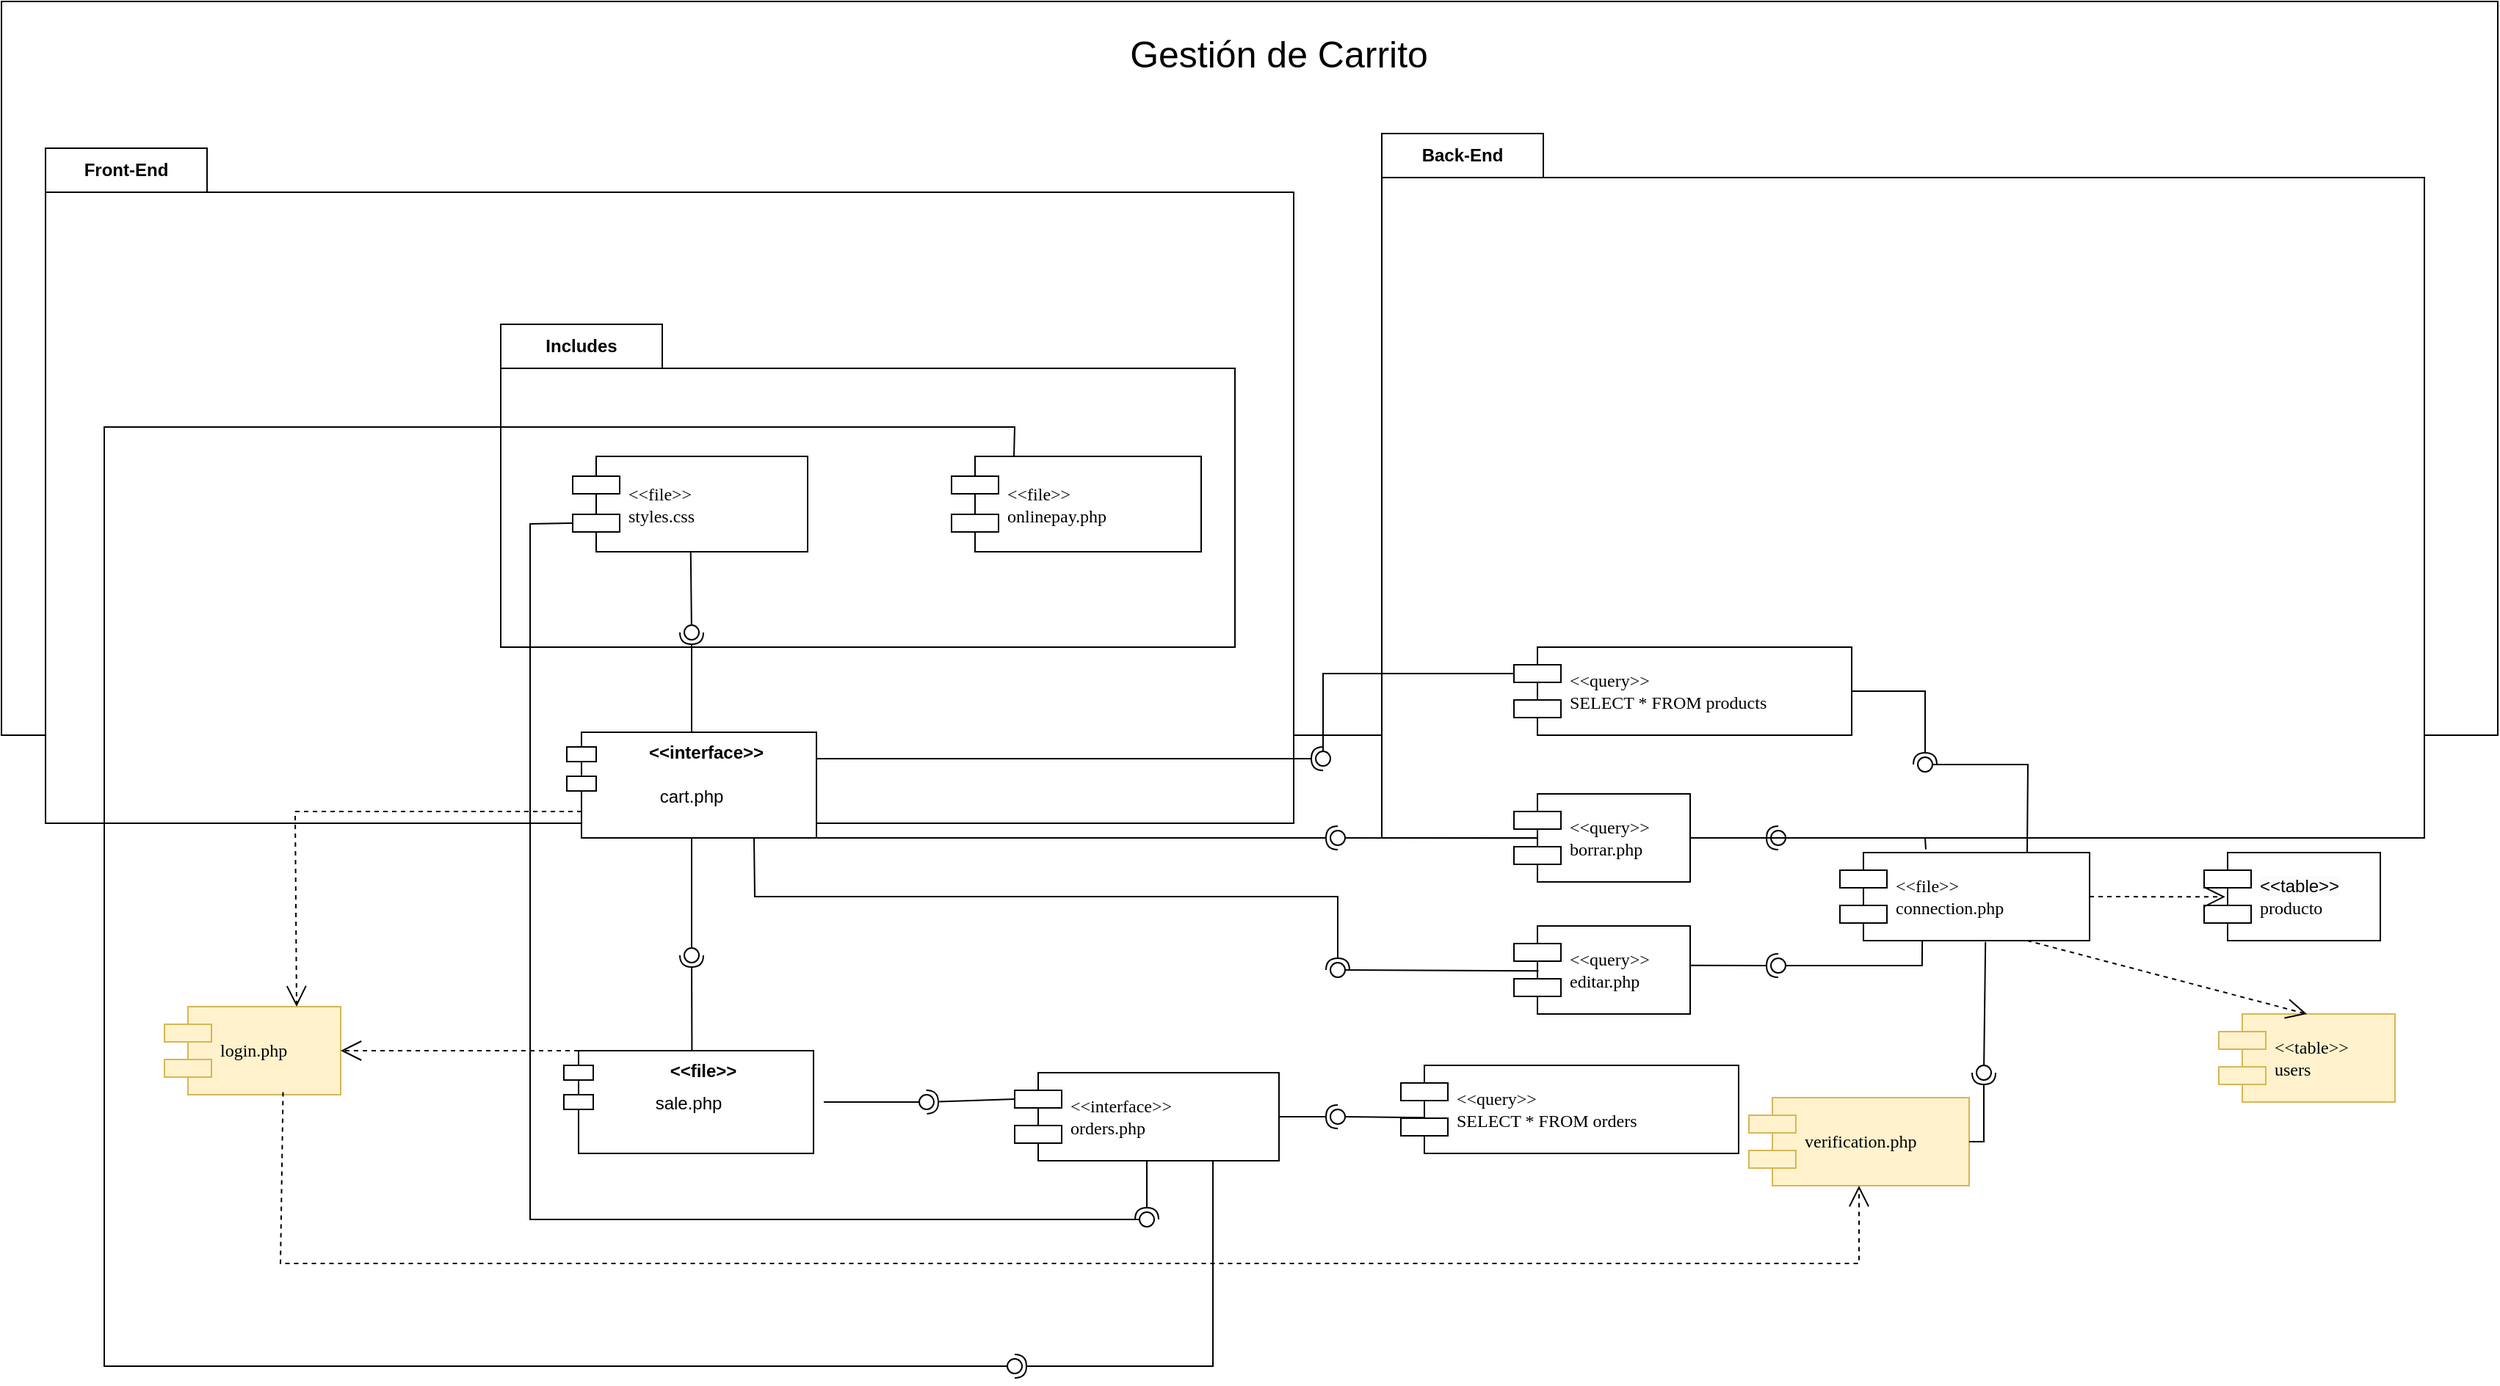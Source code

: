<mxfile version="22.0.5" type="github">
  <diagram name="Página-1" id="RVKXWNZxPpr6Yc6Sv1PD">
    <mxGraphModel dx="2512" dy="1462" grid="1" gridSize="10" guides="1" tooltips="1" connect="1" arrows="1" fold="1" page="1" pageScale="1" pageWidth="1100" pageHeight="850" math="0" shadow="0">
      <root>
        <mxCell id="0" />
        <mxCell id="1" parent="0" />
        <mxCell id="IPV2-cLLf_qmS4peG7To-83" value="" style="rounded=0;whiteSpace=wrap;html=1;movable=1;resizable=1;rotatable=1;deletable=1;editable=1;locked=0;connectable=1;" parent="1" vertex="1">
          <mxGeometry x="-350" y="-10" width="1700" height="500" as="geometry" />
        </mxCell>
        <mxCell id="IPV2-cLLf_qmS4peG7To-82" value="Front-End" style="shape=folder;fontStyle=1;tabWidth=110;tabHeight=30;tabPosition=left;html=1;boundedLbl=1;labelInHeader=1;container=0;collapsible=0;whiteSpace=wrap;movable=1;resizable=1;rotatable=1;deletable=1;editable=1;locked=0;connectable=1;" parent="1" vertex="1">
          <mxGeometry x="-320" y="90" width="850" height="460" as="geometry" />
        </mxCell>
        <mxCell id="IPV2-cLLf_qmS4peG7To-81" value="Back-End" style="shape=folder;fontStyle=1;tabWidth=110;tabHeight=30;tabPosition=left;html=1;boundedLbl=1;labelInHeader=1;container=0;collapsible=0;whiteSpace=wrap;movable=1;resizable=1;rotatable=1;deletable=1;editable=1;locked=0;connectable=1;" parent="1" vertex="1">
          <mxGeometry x="590" y="80" width="710" height="480" as="geometry" />
        </mxCell>
        <mxCell id="IPV2-cLLf_qmS4peG7To-23" value="Includes" style="shape=folder;fontStyle=1;tabWidth=110;tabHeight=30;tabPosition=left;html=1;boundedLbl=1;labelInHeader=1;container=0;collapsible=0;whiteSpace=wrap;movable=1;resizable=1;rotatable=1;deletable=1;editable=1;locked=0;connectable=1;" parent="1" vertex="1">
          <mxGeometry x="-10" y="210" width="500" height="220" as="geometry" />
        </mxCell>
        <mxCell id="MkPk-bmzPGhCvci8b6rm-13" value="&amp;lt;&amp;lt;interface&amp;gt;&amp;gt;" style="shape=module;align=left;spacingLeft=20;align=center;verticalAlign=top;whiteSpace=wrap;html=1;fontStyle=1" parent="1" vertex="1">
          <mxGeometry x="35" y="488" width="170" height="72" as="geometry" />
        </mxCell>
        <mxCell id="MkPk-bmzPGhCvci8b6rm-10" value="" style="ellipse;whiteSpace=wrap;html=1;align=center;aspect=fixed;fillColor=none;strokeColor=none;resizable=0;perimeter=centerPerimeter;rotatable=0;allowArrows=0;points=[];outlineConnect=1;" parent="1" vertex="1">
          <mxGeometry x="545" y="300" width="10" height="10" as="geometry" />
        </mxCell>
        <mxCell id="MkPk-bmzPGhCvci8b6rm-12" value="cart.php" style="text;strokeColor=none;fillColor=none;align=center;verticalAlign=top;spacingLeft=4;spacingRight=4;overflow=hidden;rotatable=0;points=[[0,0.5],[1,0.5]];portConstraint=eastwest;whiteSpace=wrap;html=1;" parent="1" vertex="1">
          <mxGeometry x="70" y="518" width="100" height="26" as="geometry" />
        </mxCell>
        <mxCell id="MkPk-bmzPGhCvci8b6rm-33" value="" style="ellipse;whiteSpace=wrap;html=1;align=center;aspect=fixed;fillColor=none;strokeColor=none;resizable=0;perimeter=centerPerimeter;rotatable=0;allowArrows=0;points=[];outlineConnect=1;" parent="1" vertex="1">
          <mxGeometry x="605" y="630" width="10" height="10" as="geometry" />
        </mxCell>
        <mxCell id="IPV2-cLLf_qmS4peG7To-8" value="&amp;lt;&amp;lt;file&amp;gt;&amp;gt;&lt;br&gt;styles.css" style="shape=component;align=left;spacingLeft=36;rounded=0;shadow=0;comic=0;labelBackgroundColor=none;strokeWidth=1;fontFamily=Verdana;fontSize=12;html=1;movable=1;resizable=1;rotatable=1;deletable=1;editable=1;locked=0;connectable=1;" parent="1" vertex="1">
          <mxGeometry x="39.0" y="300.0" width="160" height="65.018" as="geometry" />
        </mxCell>
        <mxCell id="IPV2-cLLf_qmS4peG7To-9" value="" style="rounded=0;orthogonalLoop=1;jettySize=auto;html=1;endArrow=oval;endFill=0;sketch=0;sourcePerimeterSpacing=0;targetPerimeterSpacing=0;endSize=10;" parent="1" source="IPV2-cLLf_qmS4peG7To-8" edge="1">
          <mxGeometry relative="1" as="geometry">
            <mxPoint x="130" y="690" as="sourcePoint" />
            <mxPoint x="120" y="420" as="targetPoint" />
          </mxGeometry>
        </mxCell>
        <mxCell id="IPV2-cLLf_qmS4peG7To-10" value="" style="rounded=0;orthogonalLoop=1;jettySize=auto;html=1;endArrow=halfCircle;endFill=0;endSize=6;strokeWidth=1;sketch=0;exitX=0.5;exitY=0;exitDx=0;exitDy=0;" parent="1" source="MkPk-bmzPGhCvci8b6rm-13" edge="1">
          <mxGeometry relative="1" as="geometry">
            <mxPoint x="130" y="588" as="sourcePoint" />
            <mxPoint x="120" y="420" as="targetPoint" />
          </mxGeometry>
        </mxCell>
        <mxCell id="IPV2-cLLf_qmS4peG7To-11" value="&amp;lt;&amp;lt;interface&amp;gt;&amp;gt;&lt;br&gt;orders.php" style="shape=component;align=left;spacingLeft=36;rounded=0;shadow=0;comic=0;labelBackgroundColor=none;strokeWidth=1;fontFamily=Verdana;fontSize=12;html=1;movable=1;resizable=1;rotatable=1;deletable=1;editable=1;locked=0;connectable=1;" parent="1" vertex="1">
          <mxGeometry x="340" y="720" width="180" height="60" as="geometry" />
        </mxCell>
        <mxCell id="IPV2-cLLf_qmS4peG7To-12" value="" style="group" parent="1" vertex="1" connectable="0">
          <mxGeometry x="33" y="705" width="170" height="70" as="geometry" />
        </mxCell>
        <mxCell id="MkPk-bmzPGhCvci8b6rm-29" value="&amp;lt;&amp;lt;file&amp;gt;&amp;gt;" style="shape=module;align=center;spacingLeft=20;align=center;verticalAlign=top;whiteSpace=wrap;html=1;fontStyle=1" parent="IPV2-cLLf_qmS4peG7To-12" vertex="1">
          <mxGeometry width="170" height="70" as="geometry" />
        </mxCell>
        <mxCell id="MkPk-bmzPGhCvci8b6rm-30" value="sale.php" style="text;strokeColor=none;fillColor=none;align=center;verticalAlign=top;spacingLeft=4;spacingRight=4;overflow=hidden;rotatable=0;points=[[0,0.5],[1,0.5]];portConstraint=eastwest;whiteSpace=wrap;html=1;" parent="IPV2-cLLf_qmS4peG7To-12" vertex="1">
          <mxGeometry x="35" y="22" width="100" height="26" as="geometry" />
        </mxCell>
        <mxCell id="IPV2-cLLf_qmS4peG7To-13" value="" style="rounded=0;orthogonalLoop=1;jettySize=auto;html=1;endArrow=oval;endFill=0;sketch=0;sourcePerimeterSpacing=0;targetPerimeterSpacing=0;endSize=10;exitX=0;exitY=0.7;exitDx=0;exitDy=0;" parent="1" source="IPV2-cLLf_qmS4peG7To-8" edge="1">
          <mxGeometry relative="1" as="geometry">
            <mxPoint x="129" y="375" as="sourcePoint" />
            <mxPoint x="430" y="820" as="targetPoint" />
            <Array as="points">
              <mxPoint x="10" y="346" />
              <mxPoint x="10" y="820" />
            </Array>
          </mxGeometry>
        </mxCell>
        <mxCell id="IPV2-cLLf_qmS4peG7To-14" value="" style="rounded=0;orthogonalLoop=1;jettySize=auto;html=1;endArrow=halfCircle;endFill=0;endSize=6;strokeWidth=1;sketch=0;exitX=0.5;exitY=1;exitDx=0;exitDy=0;" parent="1" source="IPV2-cLLf_qmS4peG7To-11" edge="1">
          <mxGeometry relative="1" as="geometry">
            <mxPoint x="130" y="588" as="sourcePoint" />
            <mxPoint x="430" y="820" as="targetPoint" />
          </mxGeometry>
        </mxCell>
        <mxCell id="IPV2-cLLf_qmS4peG7To-16" value="" style="rounded=0;orthogonalLoop=1;jettySize=auto;html=1;endArrow=halfCircle;endFill=0;endSize=6;strokeWidth=1;sketch=0;exitX=0;exitY=0.3;exitDx=0;exitDy=0;" parent="1" source="IPV2-cLLf_qmS4peG7To-11" edge="1">
          <mxGeometry relative="1" as="geometry">
            <mxPoint x="350" y="710" as="sourcePoint" />
            <mxPoint x="280" y="740" as="targetPoint" />
            <Array as="points" />
          </mxGeometry>
        </mxCell>
        <mxCell id="IPV2-cLLf_qmS4peG7To-17" value="" style="rounded=0;orthogonalLoop=1;jettySize=auto;html=1;endArrow=oval;endFill=0;sketch=0;sourcePerimeterSpacing=0;targetPerimeterSpacing=0;endSize=10;" parent="1" edge="1">
          <mxGeometry relative="1" as="geometry">
            <mxPoint x="210" y="740" as="sourcePoint" />
            <mxPoint x="280" y="740" as="targetPoint" />
          </mxGeometry>
        </mxCell>
        <mxCell id="IPV2-cLLf_qmS4peG7To-18" value="" style="rounded=0;orthogonalLoop=1;jettySize=auto;html=1;endArrow=oval;endFill=0;sketch=0;sourcePerimeterSpacing=0;targetPerimeterSpacing=0;endSize=10;exitX=0.5;exitY=1;exitDx=0;exitDy=0;" parent="1" source="MkPk-bmzPGhCvci8b6rm-13" edge="1">
          <mxGeometry relative="1" as="geometry">
            <mxPoint x="129" y="375" as="sourcePoint" />
            <mxPoint x="120" y="640" as="targetPoint" />
          </mxGeometry>
        </mxCell>
        <mxCell id="IPV2-cLLf_qmS4peG7To-19" value="" style="rounded=0;orthogonalLoop=1;jettySize=auto;html=1;endArrow=halfCircle;endFill=0;endSize=6;strokeWidth=1;sketch=0;exitX=0.513;exitY=-0.003;exitDx=0;exitDy=0;exitPerimeter=0;" parent="1" edge="1" source="MkPk-bmzPGhCvci8b6rm-29">
          <mxGeometry relative="1" as="geometry">
            <mxPoint x="120" y="700" as="sourcePoint" />
            <mxPoint x="120" y="640" as="targetPoint" />
          </mxGeometry>
        </mxCell>
        <mxCell id="IPV2-cLLf_qmS4peG7To-20" value="&amp;lt;&amp;lt;file&amp;gt;&amp;gt;&lt;br&gt;onlinepay.php" style="shape=component;align=left;spacingLeft=36;rounded=0;shadow=0;comic=0;labelBackgroundColor=none;strokeWidth=1;fontFamily=Verdana;fontSize=12;html=1;movable=1;resizable=1;rotatable=1;deletable=1;editable=1;locked=0;connectable=1;" parent="1" vertex="1">
          <mxGeometry x="297" y="300.0" width="170" height="65.018" as="geometry" />
        </mxCell>
        <mxCell id="IPV2-cLLf_qmS4peG7To-21" value="" style="rounded=0;orthogonalLoop=1;jettySize=auto;html=1;endArrow=oval;endFill=0;sketch=0;sourcePerimeterSpacing=0;targetPerimeterSpacing=0;endSize=10;exitX=0.25;exitY=0;exitDx=0;exitDy=0;" parent="1" source="IPV2-cLLf_qmS4peG7To-20" edge="1">
          <mxGeometry relative="1" as="geometry">
            <mxPoint x="135" y="588" as="sourcePoint" />
            <mxPoint x="340" y="920" as="targetPoint" />
            <Array as="points">
              <mxPoint x="340" y="280" />
              <mxPoint x="-280" y="280" />
              <mxPoint x="-280" y="920" />
            </Array>
          </mxGeometry>
        </mxCell>
        <mxCell id="IPV2-cLLf_qmS4peG7To-24" value="login.php" style="shape=component;align=left;spacingLeft=36;rounded=0;shadow=0;comic=0;labelBackgroundColor=none;strokeWidth=1;fontFamily=Verdana;fontSize=12;html=1;fillColor=#fff2cc;strokeColor=#d6b656;movable=1;resizable=1;rotatable=1;deletable=1;editable=1;locked=0;connectable=1;" parent="1" vertex="1">
          <mxGeometry x="-239" y="675" width="120" height="60" as="geometry" />
        </mxCell>
        <mxCell id="IPV2-cLLf_qmS4peG7To-26" value="verification.php" style="shape=component;align=left;spacingLeft=36;rounded=0;shadow=0;comic=0;labelBackgroundColor=none;strokeWidth=1;fontFamily=Verdana;fontSize=12;html=1;fillColor=#fff2cc;strokeColor=#d6b656;movable=1;resizable=1;rotatable=1;deletable=1;editable=1;locked=0;connectable=1;" parent="1" vertex="1">
          <mxGeometry x="840" y="737" width="150" height="60" as="geometry" />
        </mxCell>
        <mxCell id="IPV2-cLLf_qmS4peG7To-27" value="&amp;lt;&amp;lt;table&amp;gt;&amp;gt;&lt;br&gt;users" style="shape=component;align=left;spacingLeft=36;rounded=0;shadow=0;comic=0;labelBackgroundColor=none;strokeWidth=1;fontFamily=Verdana;fontSize=12;html=1;fillColor=#fff2cc;strokeColor=#d6b656;movable=1;resizable=1;rotatable=1;deletable=1;editable=1;locked=0;connectable=1;" parent="1" vertex="1">
          <mxGeometry x="1160" y="680" width="120" height="60" as="geometry" />
        </mxCell>
        <mxCell id="IPV2-cLLf_qmS4peG7To-28" value="" style="rounded=0;orthogonalLoop=1;jettySize=auto;html=1;endArrow=halfCircle;endFill=0;endSize=6;strokeWidth=1;sketch=0;movable=1;resizable=1;rotatable=1;deletable=1;editable=1;locked=0;connectable=1;exitX=1;exitY=0.5;exitDx=0;exitDy=0;" parent="1" source="IPV2-cLLf_qmS4peG7To-26" edge="1">
          <mxGeometry relative="1" as="geometry">
            <mxPoint x="1058" y="772" as="sourcePoint" />
            <mxPoint x="1000" y="720" as="targetPoint" />
            <Array as="points">
              <mxPoint x="1000" y="767" />
            </Array>
          </mxGeometry>
        </mxCell>
        <mxCell id="IPV2-cLLf_qmS4peG7To-29" value="" style="rounded=0;orthogonalLoop=1;jettySize=auto;html=1;endArrow=oval;endFill=0;sketch=0;sourcePerimeterSpacing=0;targetPerimeterSpacing=0;endSize=10;movable=1;resizable=1;rotatable=1;deletable=1;editable=1;locked=0;connectable=1;exitX=0.583;exitY=1.015;exitDx=0;exitDy=0;exitPerimeter=0;" parent="1" source="ddkNe6Mo585TkUD52_q1-7" edge="1">
          <mxGeometry relative="1" as="geometry">
            <mxPoint x="1018" y="772" as="sourcePoint" />
            <mxPoint x="1000" y="720" as="targetPoint" />
          </mxGeometry>
        </mxCell>
        <mxCell id="IPV2-cLLf_qmS4peG7To-30" value="" style="ellipse;whiteSpace=wrap;html=1;align=center;aspect=fixed;fillColor=none;strokeColor=none;resizable=1;perimeter=centerPerimeter;rotatable=1;allowArrows=0;points=[];outlineConnect=1;movable=1;deletable=1;editable=1;locked=0;connectable=1;" parent="1" vertex="1">
          <mxGeometry x="900" y="755" width="10" height="10" as="geometry" />
        </mxCell>
        <mxCell id="IPV2-cLLf_qmS4peG7To-37" value="&lt;br&gt;" style="endArrow=open;endSize=12;dashed=1;html=1;rounded=0;exitX=0;exitY=0;exitDx=10;exitDy=0;exitPerimeter=0;movable=1;resizable=1;rotatable=1;deletable=1;editable=1;locked=0;connectable=1;entryX=1;entryY=0.5;entryDx=0;entryDy=0;" parent="1" source="MkPk-bmzPGhCvci8b6rm-29" target="IPV2-cLLf_qmS4peG7To-24" edge="1">
          <mxGeometry width="160" relative="1" as="geometry">
            <mxPoint x="-58" y="544" as="sourcePoint" />
            <mxPoint x="-80" y="664" as="targetPoint" />
            <Array as="points" />
          </mxGeometry>
        </mxCell>
        <mxCell id="IPV2-cLLf_qmS4peG7To-38" value="&lt;br&gt;" style="endArrow=open;endSize=12;dashed=1;html=1;rounded=0;exitX=0;exitY=0.75;exitDx=10;exitDy=0;exitPerimeter=0;movable=1;resizable=1;rotatable=1;deletable=1;editable=1;locked=0;connectable=1;entryX=0.75;entryY=0;entryDx=0;entryDy=0;" parent="1" source="MkPk-bmzPGhCvci8b6rm-13" target="IPV2-cLLf_qmS4peG7To-24" edge="1">
          <mxGeometry width="160" relative="1" as="geometry">
            <mxPoint x="55" y="715" as="sourcePoint" />
            <mxPoint x="-110" y="715" as="targetPoint" />
            <Array as="points">
              <mxPoint x="-150" y="542" />
            </Array>
          </mxGeometry>
        </mxCell>
        <mxCell id="IPV2-cLLf_qmS4peG7To-39" value="&lt;br&gt;" style="endArrow=open;endSize=12;dashed=1;html=1;rounded=0;exitX=0.673;exitY=0.971;exitDx=0;exitDy=0;exitPerimeter=0;movable=1;resizable=1;rotatable=1;deletable=1;editable=1;locked=0;connectable=1;entryX=0.5;entryY=1;entryDx=0;entryDy=0;" parent="1" source="IPV2-cLLf_qmS4peG7To-24" target="IPV2-cLLf_qmS4peG7To-26" edge="1">
          <mxGeometry width="160" relative="1" as="geometry">
            <mxPoint x="65" y="725" as="sourcePoint" />
            <mxPoint x="-100" y="725" as="targetPoint" />
            <Array as="points">
              <mxPoint x="-160" y="850" />
              <mxPoint x="915" y="850" />
            </Array>
          </mxGeometry>
        </mxCell>
        <mxCell id="IPV2-cLLf_qmS4peG7To-53" value="&amp;lt;&amp;lt;query&amp;gt;&amp;gt;&lt;br&gt;SELECT * FROM products" style="shape=component;align=left;spacingLeft=36;rounded=0;shadow=0;comic=0;labelBackgroundColor=none;strokeWidth=1;fontFamily=Verdana;fontSize=12;html=1;movable=1;resizable=1;rotatable=1;deletable=1;editable=1;locked=0;connectable=1;" parent="1" vertex="1">
          <mxGeometry x="680" y="430" width="230" height="60" as="geometry" />
        </mxCell>
        <mxCell id="IPV2-cLLf_qmS4peG7To-54" value="" style="rounded=0;orthogonalLoop=1;jettySize=auto;html=1;endArrow=oval;endFill=0;sketch=0;sourcePerimeterSpacing=0;targetPerimeterSpacing=0;endSize=10;movable=1;resizable=1;rotatable=1;deletable=1;editable=1;locked=0;connectable=1;exitX=0;exitY=0.3;exitDx=0;exitDy=0;" parent="1" source="IPV2-cLLf_qmS4peG7To-53" edge="1">
          <mxGeometry relative="1" as="geometry">
            <mxPoint x="690" y="382" as="sourcePoint" />
            <mxPoint x="550" y="506" as="targetPoint" />
            <Array as="points">
              <mxPoint x="550" y="448" />
            </Array>
          </mxGeometry>
        </mxCell>
        <mxCell id="IPV2-cLLf_qmS4peG7To-55" value="" style="rounded=0;orthogonalLoop=1;jettySize=auto;html=1;endArrow=halfCircle;endFill=0;endSize=6;strokeWidth=1;sketch=0;movable=1;resizable=1;rotatable=1;deletable=1;editable=1;locked=0;connectable=1;exitX=1;exitY=0.25;exitDx=0;exitDy=0;" parent="1" source="MkPk-bmzPGhCvci8b6rm-13" edge="1">
          <mxGeometry relative="1" as="geometry">
            <mxPoint x="490" y="375" as="sourcePoint" />
            <mxPoint x="550" y="506" as="targetPoint" />
          </mxGeometry>
        </mxCell>
        <mxCell id="IPV2-cLLf_qmS4peG7To-58" value="" style="ellipse;whiteSpace=wrap;html=1;align=center;aspect=fixed;fillColor=none;strokeColor=none;resizable=1;perimeter=centerPerimeter;rotatable=1;allowArrows=0;points=[];outlineConnect=1;movable=1;deletable=1;editable=1;locked=0;connectable=1;" parent="1" vertex="1">
          <mxGeometry x="940" y="513" width="10" height="10" as="geometry" />
        </mxCell>
        <mxCell id="IPV2-cLLf_qmS4peG7To-84" value="&lt;font style=&quot;font-size: 25px;&quot;&gt;Gestión de Carrito&lt;/font&gt;" style="text;strokeColor=none;align=center;fillColor=none;html=1;verticalAlign=middle;whiteSpace=wrap;rounded=0;movable=1;resizable=1;rotatable=1;deletable=1;editable=1;locked=0;connectable=1;" parent="1" vertex="1">
          <mxGeometry x="360" width="320" height="50" as="geometry" />
        </mxCell>
        <mxCell id="ddkNe6Mo585TkUD52_q1-4" value="&amp;lt;&amp;lt;query&amp;gt;&amp;gt;&lt;br&gt;borrar.php" style="shape=component;align=left;spacingLeft=36;rounded=0;shadow=0;comic=0;labelBackgroundColor=none;strokeWidth=1;fontFamily=Verdana;fontSize=12;html=1;" vertex="1" parent="1">
          <mxGeometry x="680" y="530" width="120" height="60" as="geometry" />
        </mxCell>
        <mxCell id="ddkNe6Mo585TkUD52_q1-5" value="&amp;lt;&amp;lt;query&amp;gt;&amp;gt;&lt;br&gt;editar.php" style="shape=component;align=left;spacingLeft=36;rounded=0;shadow=0;comic=0;labelBackgroundColor=none;strokeWidth=1;fontFamily=Verdana;fontSize=12;html=1;" vertex="1" parent="1">
          <mxGeometry x="680" y="620" width="120" height="60" as="geometry" />
        </mxCell>
        <mxCell id="ddkNe6Mo585TkUD52_q1-7" value="&amp;lt;&amp;lt;file&amp;gt;&amp;gt;&lt;br&gt;connection.php" style="shape=component;align=left;spacingLeft=36;rounded=0;shadow=0;comic=0;labelBackgroundColor=none;strokeWidth=1;fontFamily=Verdana;fontSize=12;html=1;movable=1;resizable=1;rotatable=1;deletable=1;editable=1;locked=0;connectable=1;" vertex="1" parent="1">
          <mxGeometry x="902" y="570" width="170" height="60" as="geometry" />
        </mxCell>
        <mxCell id="ddkNe6Mo585TkUD52_q1-8" value="&lt;span style=&quot;color: rgb(0, 0, 0); font-family: Helvetica; font-size: 12px; font-style: normal; font-variant-ligatures: normal; font-variant-caps: normal; font-weight: 400; letter-spacing: normal; orphans: 2; text-align: center; text-indent: 0px; text-transform: none; widows: 2; word-spacing: 0px; -webkit-text-stroke-width: 0px; background-color: rgb(251, 251, 251); text-decoration-thickness: initial; text-decoration-style: initial; text-decoration-color: initial; float: none; display: inline !important;&quot;&gt;&amp;lt;&amp;lt;table&amp;gt;&amp;gt;&lt;/span&gt;&lt;br style=&quot;border-color: var(--border-color); color: rgb(0, 0, 0); font-family: Helvetica; font-size: 12px; font-style: normal; font-variant-ligatures: normal; font-variant-caps: normal; font-weight: 400; letter-spacing: normal; orphans: 2; text-align: center; text-indent: 0px; text-transform: none; widows: 2; word-spacing: 0px; -webkit-text-stroke-width: 0px; background-color: rgb(251, 251, 251); text-decoration-thickness: initial; text-decoration-style: initial; text-decoration-color: initial;&quot;&gt;producto" style="shape=component;align=left;spacingLeft=36;rounded=0;shadow=0;comic=0;labelBackgroundColor=none;strokeWidth=1;fontFamily=Verdana;fontSize=12;html=1;" vertex="1" parent="1">
          <mxGeometry x="1150" y="570" width="120" height="60" as="geometry" />
        </mxCell>
        <mxCell id="ddkNe6Mo585TkUD52_q1-9" value="" style="endArrow=open;endSize=12;dashed=1;html=1;rounded=0;entryX=0.12;entryY=0.503;entryDx=0;entryDy=0;exitX=1;exitY=0.5;exitDx=0;exitDy=0;entryPerimeter=0;" edge="1" parent="1" source="ddkNe6Mo585TkUD52_q1-7" target="ddkNe6Mo585TkUD52_q1-8">
          <mxGeometry width="160" relative="1" as="geometry">
            <mxPoint x="1120" y="635" as="sourcePoint" />
            <mxPoint x="1110" y="560" as="targetPoint" />
          </mxGeometry>
        </mxCell>
        <mxCell id="ddkNe6Mo585TkUD52_q1-10" value="" style="endArrow=open;endSize=12;dashed=1;html=1;rounded=0;entryX=0.5;entryY=0;entryDx=0;entryDy=0;exitX=0.75;exitY=1;exitDx=0;exitDy=0;" edge="1" parent="1" source="ddkNe6Mo585TkUD52_q1-7" target="IPV2-cLLf_qmS4peG7To-27">
          <mxGeometry width="160" relative="1" as="geometry">
            <mxPoint x="1080" y="610" as="sourcePoint" />
            <mxPoint x="1174" y="610" as="targetPoint" />
          </mxGeometry>
        </mxCell>
        <mxCell id="ddkNe6Mo585TkUD52_q1-11" value="" style="rounded=0;orthogonalLoop=1;jettySize=auto;html=1;endArrow=halfCircle;endFill=0;endSize=6;strokeWidth=1;sketch=0;exitX=1;exitY=0.5;exitDx=0;exitDy=0;movable=1;resizable=1;rotatable=1;deletable=1;editable=1;locked=0;connectable=1;" edge="1" parent="1" source="ddkNe6Mo585TkUD52_q1-4">
          <mxGeometry relative="1" as="geometry">
            <mxPoint x="920" y="470" as="sourcePoint" />
            <mxPoint x="860" y="560" as="targetPoint" />
          </mxGeometry>
        </mxCell>
        <mxCell id="ddkNe6Mo585TkUD52_q1-12" value="" style="rounded=0;orthogonalLoop=1;jettySize=auto;html=1;endArrow=halfCircle;endFill=0;endSize=6;strokeWidth=1;sketch=0;exitX=1.001;exitY=0.447;exitDx=0;exitDy=0;movable=1;resizable=1;rotatable=1;deletable=1;editable=1;locked=0;connectable=1;exitPerimeter=0;" edge="1" parent="1" source="ddkNe6Mo585TkUD52_q1-5">
          <mxGeometry relative="1" as="geometry">
            <mxPoint x="810" y="572" as="sourcePoint" />
            <mxPoint x="860" y="647" as="targetPoint" />
          </mxGeometry>
        </mxCell>
        <mxCell id="ddkNe6Mo585TkUD52_q1-13" value="" style="rounded=0;orthogonalLoop=1;jettySize=auto;html=1;endArrow=oval;endFill=0;sketch=0;sourcePerimeterSpacing=0;targetPerimeterSpacing=0;endSize=10;movable=1;resizable=1;rotatable=1;deletable=1;editable=1;locked=0;connectable=1;exitX=0.344;exitY=-0.036;exitDx=0;exitDy=0;exitPerimeter=0;" edge="1" parent="1" source="ddkNe6Mo585TkUD52_q1-7">
          <mxGeometry relative="1" as="geometry">
            <mxPoint x="960" y="560" as="sourcePoint" />
            <mxPoint x="860" y="560" as="targetPoint" />
            <Array as="points">
              <mxPoint x="960" y="560" />
            </Array>
          </mxGeometry>
        </mxCell>
        <mxCell id="ddkNe6Mo585TkUD52_q1-14" value="" style="rounded=0;orthogonalLoop=1;jettySize=auto;html=1;endArrow=oval;endFill=0;sketch=0;sourcePerimeterSpacing=0;targetPerimeterSpacing=0;endSize=10;movable=1;resizable=1;rotatable=1;deletable=1;editable=1;locked=0;connectable=1;exitX=0.342;exitY=1.049;exitDx=0;exitDy=0;exitPerimeter=0;" edge="1" parent="1">
          <mxGeometry relative="1" as="geometry">
            <mxPoint x="958.07" y="630" as="sourcePoint" />
            <mxPoint x="860" y="647" as="targetPoint" />
            <Array as="points">
              <mxPoint x="957.93" y="647.06" />
            </Array>
          </mxGeometry>
        </mxCell>
        <mxCell id="ddkNe6Mo585TkUD52_q1-15" value="" style="rounded=0;orthogonalLoop=1;jettySize=auto;html=1;endArrow=halfCircle;endFill=0;endSize=6;strokeWidth=1;sketch=0;exitX=1;exitY=0.5;exitDx=0;exitDy=0;movable=1;resizable=1;rotatable=1;deletable=1;editable=1;locked=0;connectable=1;" edge="1" parent="1" source="IPV2-cLLf_qmS4peG7To-53">
          <mxGeometry relative="1" as="geometry">
            <mxPoint x="810" y="570" as="sourcePoint" />
            <mxPoint x="960" y="510" as="targetPoint" />
            <Array as="points">
              <mxPoint x="960" y="460" />
            </Array>
          </mxGeometry>
        </mxCell>
        <mxCell id="ddkNe6Mo585TkUD52_q1-16" value="" style="rounded=0;orthogonalLoop=1;jettySize=auto;html=1;endArrow=oval;endFill=0;sketch=0;sourcePerimeterSpacing=0;targetPerimeterSpacing=0;endSize=10;movable=1;resizable=1;rotatable=1;deletable=1;editable=1;locked=0;connectable=1;exitX=0.75;exitY=0;exitDx=0;exitDy=0;" edge="1" parent="1" source="ddkNe6Mo585TkUD52_q1-7">
          <mxGeometry relative="1" as="geometry">
            <mxPoint x="475" y="343" as="sourcePoint" />
            <mxPoint x="960" y="510" as="targetPoint" />
            <Array as="points">
              <mxPoint x="1030" y="510" />
            </Array>
          </mxGeometry>
        </mxCell>
        <mxCell id="ddkNe6Mo585TkUD52_q1-17" value="" style="rounded=0;orthogonalLoop=1;jettySize=auto;html=1;endArrow=halfCircle;endFill=0;endSize=6;strokeWidth=1;sketch=0;movable=1;resizable=1;rotatable=1;deletable=1;editable=1;locked=0;connectable=1;exitX=0.75;exitY=1;exitDx=0;exitDy=0;" edge="1" parent="1" source="MkPk-bmzPGhCvci8b6rm-13">
          <mxGeometry relative="1" as="geometry">
            <mxPoint x="215" y="516" as="sourcePoint" />
            <mxPoint x="560" y="650" as="targetPoint" />
            <Array as="points">
              <mxPoint x="163" y="600" />
              <mxPoint x="560" y="600" />
            </Array>
          </mxGeometry>
        </mxCell>
        <mxCell id="ddkNe6Mo585TkUD52_q1-19" value="" style="rounded=0;orthogonalLoop=1;jettySize=auto;html=1;endArrow=oval;endFill=0;sketch=0;sourcePerimeterSpacing=0;targetPerimeterSpacing=0;endSize=10;movable=1;resizable=1;rotatable=1;deletable=1;editable=1;locked=0;connectable=1;exitX=0.139;exitY=0.511;exitDx=0;exitDy=0;exitPerimeter=0;" edge="1" parent="1" source="ddkNe6Mo585TkUD52_q1-5">
          <mxGeometry relative="1" as="geometry">
            <mxPoint x="475" y="343" as="sourcePoint" />
            <mxPoint x="560" y="650" as="targetPoint" />
          </mxGeometry>
        </mxCell>
        <mxCell id="ddkNe6Mo585TkUD52_q1-20" value="" style="rounded=0;orthogonalLoop=1;jettySize=auto;html=1;endArrow=halfCircle;endFill=0;endSize=6;strokeWidth=1;sketch=0;movable=1;resizable=1;rotatable=1;deletable=1;editable=1;locked=0;connectable=1;exitX=1;exitY=1;exitDx=0;exitDy=0;" edge="1" parent="1" source="MkPk-bmzPGhCvci8b6rm-13">
          <mxGeometry relative="1" as="geometry">
            <mxPoint x="215" y="516" as="sourcePoint" />
            <mxPoint x="560" y="560" as="targetPoint" />
          </mxGeometry>
        </mxCell>
        <mxCell id="ddkNe6Mo585TkUD52_q1-21" value="" style="rounded=0;orthogonalLoop=1;jettySize=auto;html=1;endArrow=oval;endFill=0;sketch=0;sourcePerimeterSpacing=0;targetPerimeterSpacing=0;endSize=10;movable=1;resizable=1;rotatable=1;deletable=1;editable=1;locked=0;connectable=1;exitX=0.129;exitY=0.502;exitDx=0;exitDy=0;exitPerimeter=0;" edge="1" parent="1" source="ddkNe6Mo585TkUD52_q1-4">
          <mxGeometry relative="1" as="geometry">
            <mxPoint x="690" y="458" as="sourcePoint" />
            <mxPoint x="560" y="560" as="targetPoint" />
            <Array as="points" />
          </mxGeometry>
        </mxCell>
        <mxCell id="ddkNe6Mo585TkUD52_q1-23" value="&amp;lt;&amp;lt;query&amp;gt;&amp;gt;&lt;br&gt;SELECT * FROM orders" style="shape=component;align=left;spacingLeft=36;rounded=0;shadow=0;comic=0;labelBackgroundColor=none;strokeWidth=1;fontFamily=Verdana;fontSize=12;html=1;movable=1;resizable=1;rotatable=1;deletable=1;editable=1;locked=0;connectable=1;" vertex="1" parent="1">
          <mxGeometry x="603" y="715" width="230" height="60" as="geometry" />
        </mxCell>
        <mxCell id="ddkNe6Mo585TkUD52_q1-25" value="" style="rounded=0;orthogonalLoop=1;jettySize=auto;html=1;endArrow=halfCircle;endFill=0;endSize=6;strokeWidth=1;sketch=0;exitX=0.75;exitY=1;exitDx=0;exitDy=0;" edge="1" parent="1" source="IPV2-cLLf_qmS4peG7To-11">
          <mxGeometry relative="1" as="geometry">
            <mxPoint x="440" y="784" as="sourcePoint" />
            <mxPoint x="340" y="920" as="targetPoint" />
            <Array as="points">
              <mxPoint x="475" y="920" />
            </Array>
          </mxGeometry>
        </mxCell>
        <mxCell id="ddkNe6Mo585TkUD52_q1-26" value="" style="rounded=0;orthogonalLoop=1;jettySize=auto;html=1;endArrow=halfCircle;endFill=0;endSize=6;strokeWidth=1;sketch=0;exitX=1;exitY=0.5;exitDx=0;exitDy=0;" edge="1" parent="1" source="IPV2-cLLf_qmS4peG7To-11" target="IPV2-cLLf_qmS4peG7To-11">
          <mxGeometry relative="1" as="geometry">
            <mxPoint x="440" y="784" as="sourcePoint" />
            <mxPoint x="440" y="830" as="targetPoint" />
          </mxGeometry>
        </mxCell>
        <mxCell id="ddkNe6Mo585TkUD52_q1-27" value="" style="rounded=0;orthogonalLoop=1;jettySize=auto;html=1;endArrow=halfCircle;endFill=0;endSize=6;strokeWidth=1;sketch=0;exitX=1;exitY=0.5;exitDx=0;exitDy=0;" edge="1" parent="1" source="IPV2-cLLf_qmS4peG7To-11">
          <mxGeometry relative="1" as="geometry">
            <mxPoint x="440" y="784" as="sourcePoint" />
            <mxPoint x="560" y="750" as="targetPoint" />
          </mxGeometry>
        </mxCell>
        <mxCell id="ddkNe6Mo585TkUD52_q1-29" value="" style="rounded=0;orthogonalLoop=1;jettySize=auto;html=1;endArrow=oval;endFill=0;sketch=0;sourcePerimeterSpacing=0;targetPerimeterSpacing=0;endSize=10;movable=1;resizable=1;rotatable=1;deletable=1;editable=1;locked=0;connectable=1;exitX=0.068;exitY=0.593;exitDx=0;exitDy=0;exitPerimeter=0;" edge="1" parent="1" source="ddkNe6Mo585TkUD52_q1-23">
          <mxGeometry relative="1" as="geometry">
            <mxPoint x="968.07" y="650" as="sourcePoint" />
            <mxPoint x="560" y="750" as="targetPoint" />
            <Array as="points" />
          </mxGeometry>
        </mxCell>
      </root>
    </mxGraphModel>
  </diagram>
</mxfile>
